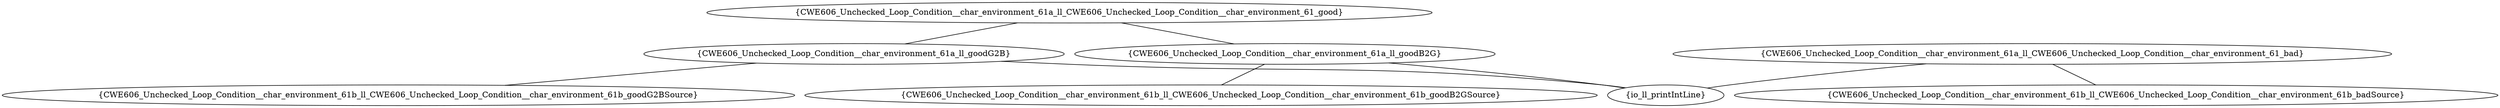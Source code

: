 graph "cg graph" {
CWE606_Unchecked_Loop_Condition__char_environment_61a_ll_goodB2G [label="{CWE606_Unchecked_Loop_Condition__char_environment_61a_ll_goodB2G}"];
CWE606_Unchecked_Loop_Condition__char_environment_61b_ll_CWE606_Unchecked_Loop_Condition__char_environment_61b_goodB2GSource [label="{CWE606_Unchecked_Loop_Condition__char_environment_61b_ll_CWE606_Unchecked_Loop_Condition__char_environment_61b_goodB2GSource}"];
io_ll_printIntLine [label="{io_ll_printIntLine}"];
CWE606_Unchecked_Loop_Condition__char_environment_61a_ll_goodG2B [label="{CWE606_Unchecked_Loop_Condition__char_environment_61a_ll_goodG2B}"];
CWE606_Unchecked_Loop_Condition__char_environment_61b_ll_CWE606_Unchecked_Loop_Condition__char_environment_61b_goodG2BSource [label="{CWE606_Unchecked_Loop_Condition__char_environment_61b_ll_CWE606_Unchecked_Loop_Condition__char_environment_61b_goodG2BSource}"];
CWE606_Unchecked_Loop_Condition__char_environment_61a_ll_CWE606_Unchecked_Loop_Condition__char_environment_61_good [label="{CWE606_Unchecked_Loop_Condition__char_environment_61a_ll_CWE606_Unchecked_Loop_Condition__char_environment_61_good}"];
CWE606_Unchecked_Loop_Condition__char_environment_61a_ll_CWE606_Unchecked_Loop_Condition__char_environment_61_bad [label="{CWE606_Unchecked_Loop_Condition__char_environment_61a_ll_CWE606_Unchecked_Loop_Condition__char_environment_61_bad}"];
CWE606_Unchecked_Loop_Condition__char_environment_61b_ll_CWE606_Unchecked_Loop_Condition__char_environment_61b_badSource [label="{CWE606_Unchecked_Loop_Condition__char_environment_61b_ll_CWE606_Unchecked_Loop_Condition__char_environment_61b_badSource}"];
CWE606_Unchecked_Loop_Condition__char_environment_61a_ll_goodB2G -- CWE606_Unchecked_Loop_Condition__char_environment_61b_ll_CWE606_Unchecked_Loop_Condition__char_environment_61b_goodB2GSource;
CWE606_Unchecked_Loop_Condition__char_environment_61a_ll_goodB2G -- io_ll_printIntLine;
CWE606_Unchecked_Loop_Condition__char_environment_61a_ll_goodG2B -- CWE606_Unchecked_Loop_Condition__char_environment_61b_ll_CWE606_Unchecked_Loop_Condition__char_environment_61b_goodG2BSource;
CWE606_Unchecked_Loop_Condition__char_environment_61a_ll_goodG2B -- io_ll_printIntLine;
CWE606_Unchecked_Loop_Condition__char_environment_61a_ll_CWE606_Unchecked_Loop_Condition__char_environment_61_good -- CWE606_Unchecked_Loop_Condition__char_environment_61a_ll_goodG2B;
CWE606_Unchecked_Loop_Condition__char_environment_61a_ll_CWE606_Unchecked_Loop_Condition__char_environment_61_good -- CWE606_Unchecked_Loop_Condition__char_environment_61a_ll_goodB2G;
CWE606_Unchecked_Loop_Condition__char_environment_61a_ll_CWE606_Unchecked_Loop_Condition__char_environment_61_bad -- CWE606_Unchecked_Loop_Condition__char_environment_61b_ll_CWE606_Unchecked_Loop_Condition__char_environment_61b_badSource;
CWE606_Unchecked_Loop_Condition__char_environment_61a_ll_CWE606_Unchecked_Loop_Condition__char_environment_61_bad -- io_ll_printIntLine;
}
